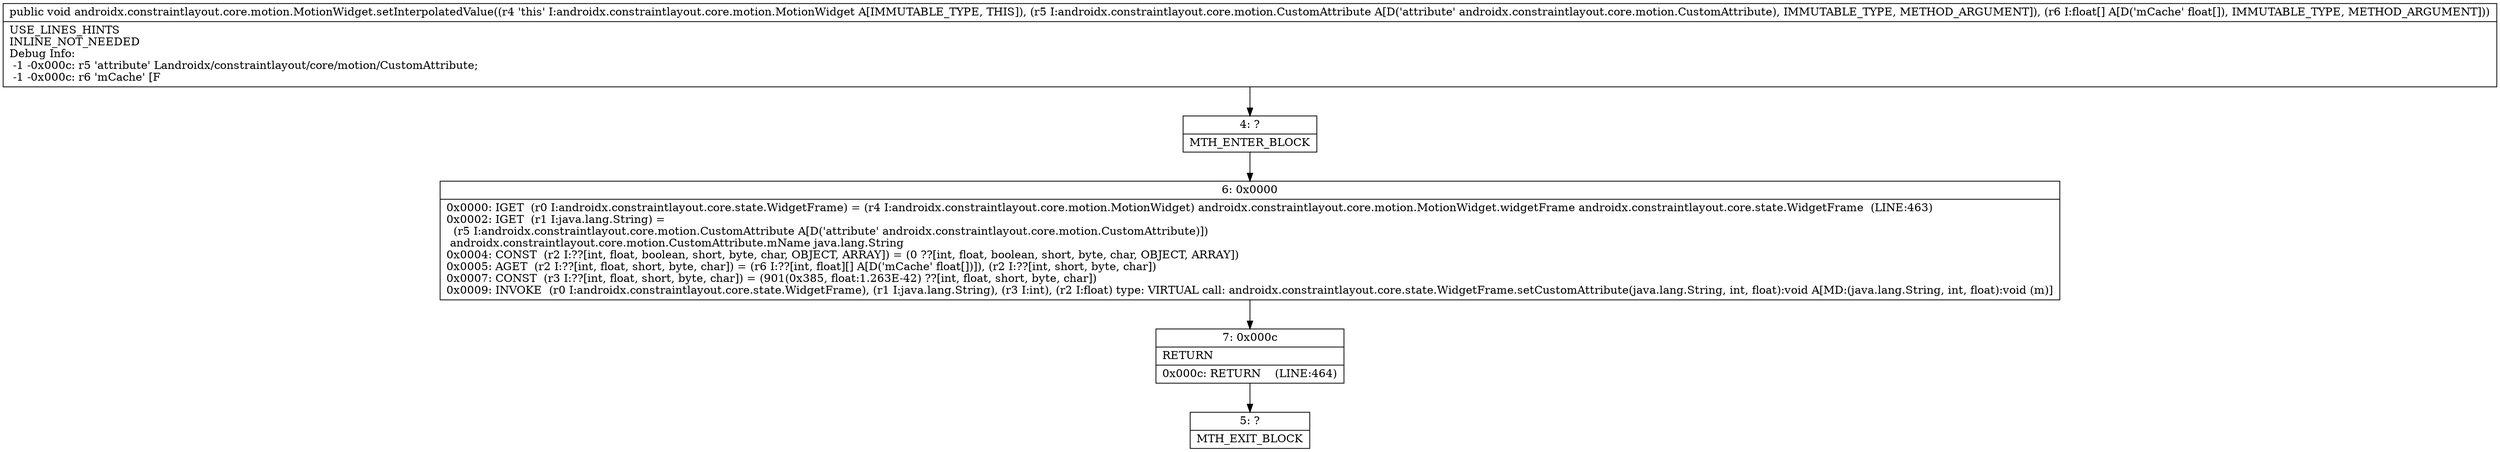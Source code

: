 digraph "CFG forandroidx.constraintlayout.core.motion.MotionWidget.setInterpolatedValue(Landroidx\/constraintlayout\/core\/motion\/CustomAttribute;[F)V" {
Node_4 [shape=record,label="{4\:\ ?|MTH_ENTER_BLOCK\l}"];
Node_6 [shape=record,label="{6\:\ 0x0000|0x0000: IGET  (r0 I:androidx.constraintlayout.core.state.WidgetFrame) = (r4 I:androidx.constraintlayout.core.motion.MotionWidget) androidx.constraintlayout.core.motion.MotionWidget.widgetFrame androidx.constraintlayout.core.state.WidgetFrame  (LINE:463)\l0x0002: IGET  (r1 I:java.lang.String) = \l  (r5 I:androidx.constraintlayout.core.motion.CustomAttribute A[D('attribute' androidx.constraintlayout.core.motion.CustomAttribute)])\l androidx.constraintlayout.core.motion.CustomAttribute.mName java.lang.String \l0x0004: CONST  (r2 I:??[int, float, boolean, short, byte, char, OBJECT, ARRAY]) = (0 ??[int, float, boolean, short, byte, char, OBJECT, ARRAY]) \l0x0005: AGET  (r2 I:??[int, float, short, byte, char]) = (r6 I:??[int, float][] A[D('mCache' float[])]), (r2 I:??[int, short, byte, char]) \l0x0007: CONST  (r3 I:??[int, float, short, byte, char]) = (901(0x385, float:1.263E\-42) ??[int, float, short, byte, char]) \l0x0009: INVOKE  (r0 I:androidx.constraintlayout.core.state.WidgetFrame), (r1 I:java.lang.String), (r3 I:int), (r2 I:float) type: VIRTUAL call: androidx.constraintlayout.core.state.WidgetFrame.setCustomAttribute(java.lang.String, int, float):void A[MD:(java.lang.String, int, float):void (m)]\l}"];
Node_7 [shape=record,label="{7\:\ 0x000c|RETURN\l|0x000c: RETURN    (LINE:464)\l}"];
Node_5 [shape=record,label="{5\:\ ?|MTH_EXIT_BLOCK\l}"];
MethodNode[shape=record,label="{public void androidx.constraintlayout.core.motion.MotionWidget.setInterpolatedValue((r4 'this' I:androidx.constraintlayout.core.motion.MotionWidget A[IMMUTABLE_TYPE, THIS]), (r5 I:androidx.constraintlayout.core.motion.CustomAttribute A[D('attribute' androidx.constraintlayout.core.motion.CustomAttribute), IMMUTABLE_TYPE, METHOD_ARGUMENT]), (r6 I:float[] A[D('mCache' float[]), IMMUTABLE_TYPE, METHOD_ARGUMENT]))  | USE_LINES_HINTS\lINLINE_NOT_NEEDED\lDebug Info:\l  \-1 \-0x000c: r5 'attribute' Landroidx\/constraintlayout\/core\/motion\/CustomAttribute;\l  \-1 \-0x000c: r6 'mCache' [F\l}"];
MethodNode -> Node_4;Node_4 -> Node_6;
Node_6 -> Node_7;
Node_7 -> Node_5;
}

